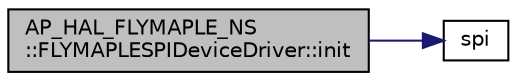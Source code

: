 digraph "AP_HAL_FLYMAPLE_NS::FLYMAPLESPIDeviceDriver::init"
{
 // INTERACTIVE_SVG=YES
  edge [fontname="Helvetica",fontsize="10",labelfontname="Helvetica",labelfontsize="10"];
  node [fontname="Helvetica",fontsize="10",shape=record];
  rankdir="LR";
  Node1 [label="AP_HAL_FLYMAPLE_NS\l::FLYMAPLESPIDeviceDriver::init",height=0.2,width=0.4,color="black", fillcolor="grey75", style="filled" fontcolor="black"];
  Node1 -> Node2 [color="midnightblue",fontsize="10",style="solid",fontname="Helvetica"];
  Node2 [label="spi",height=0.2,width=0.4,color="black", fillcolor="white", style="filled",URL="$AP__HAL__FLYMAPLE_2SPIDriver_8cpp.html#a9f75011a7029af8bd0aa995e780c7aa3"];
}
